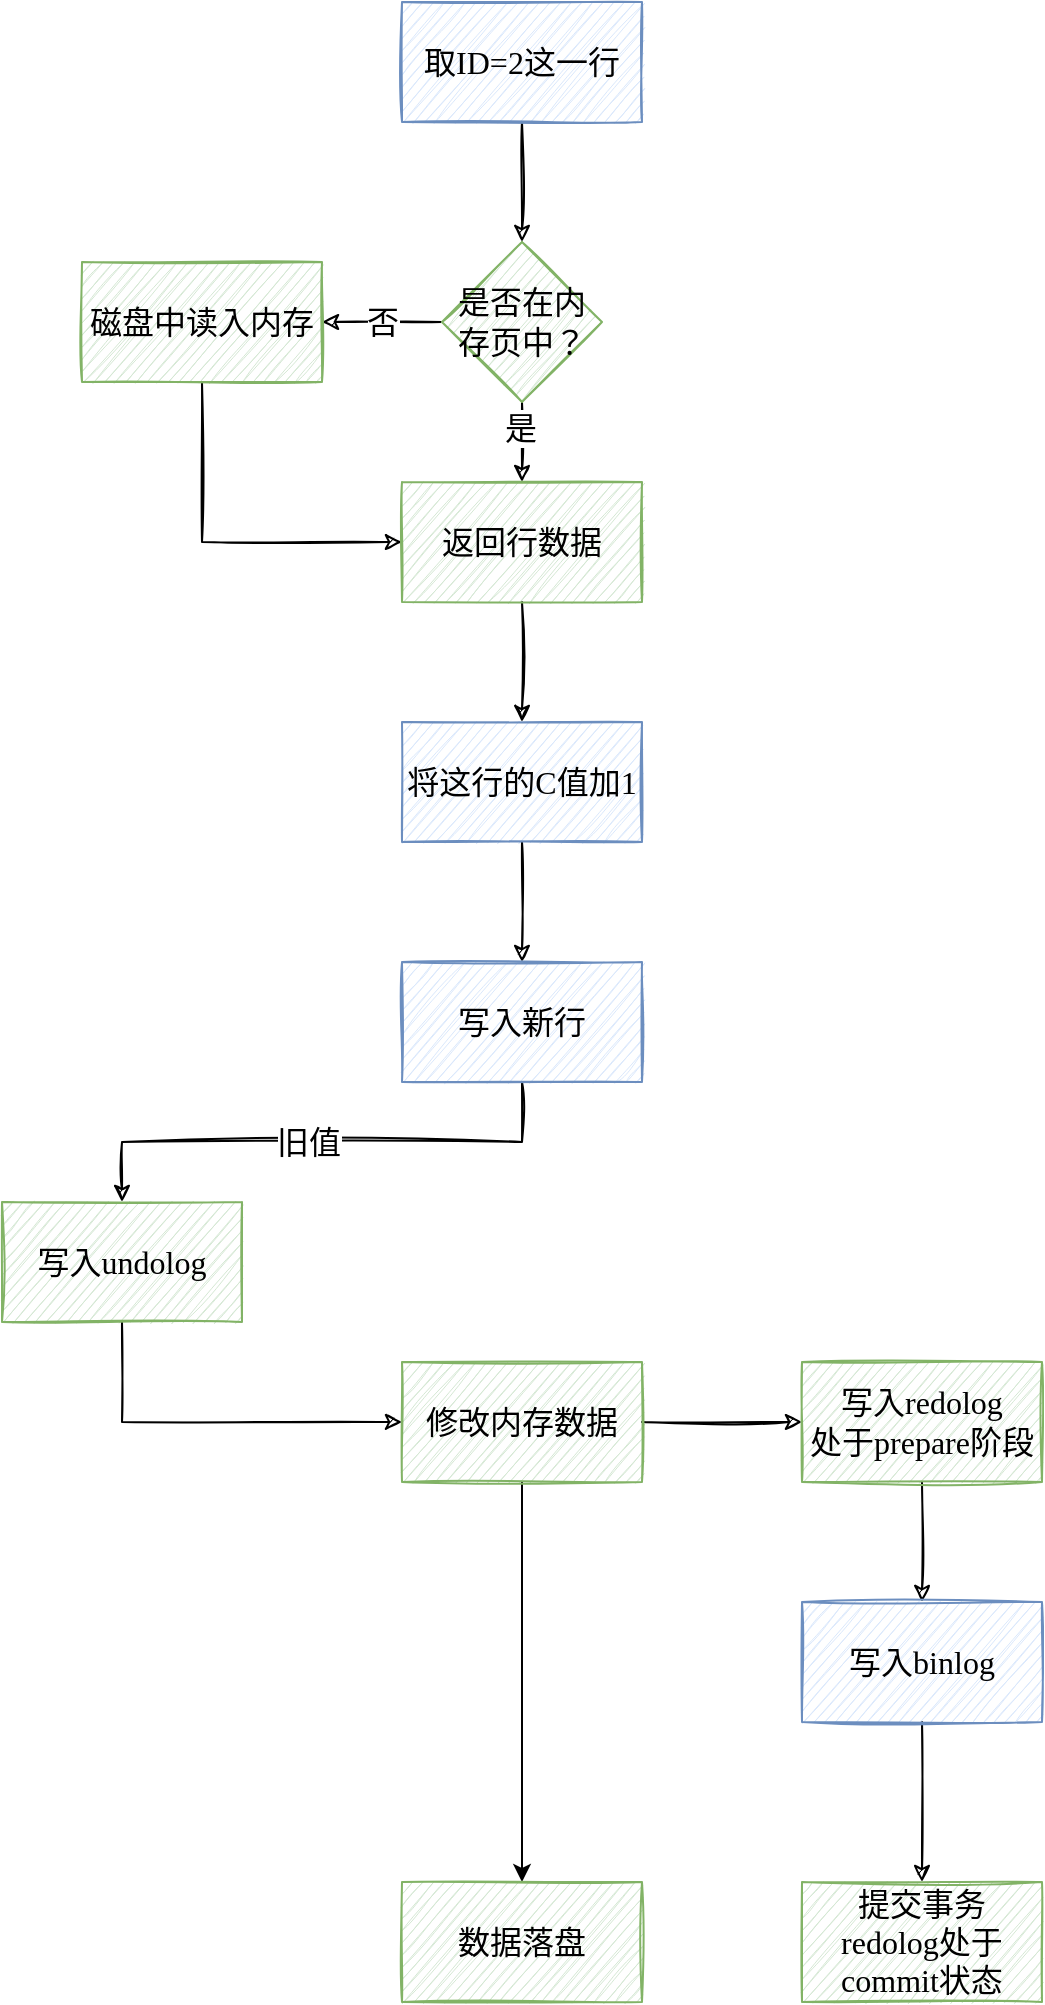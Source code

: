 <mxfile version="18.0.6" type="device"><diagram id="C5RBs43oDa-KdzZeNtuy" name="Page-1"><mxGraphModel dx="946" dy="610" grid="1" gridSize="10" guides="1" tooltips="1" connect="1" arrows="1" fold="1" page="1" pageScale="1" pageWidth="827" pageHeight="1169" math="0" shadow="0"><root><mxCell id="WIyWlLk6GJQsqaUBKTNV-0"/><mxCell id="WIyWlLk6GJQsqaUBKTNV-1" parent="WIyWlLk6GJQsqaUBKTNV-0"/><mxCell id="u5l1uieXcjNlXRtix8WD-2" value="" style="edgeStyle=orthogonalEdgeStyle;rounded=0;sketch=1;orthogonalLoop=1;jettySize=auto;html=1;fontFamily=Long Cang;fontSource=https%3A%2F%2Ffonts.googleapis.com%2Fcss%3Ffamily%3DLong%2BCang;fontSize=16;" parent="WIyWlLk6GJQsqaUBKTNV-1" source="u5l1uieXcjNlXRtix8WD-0" target="u5l1uieXcjNlXRtix8WD-1" edge="1"><mxGeometry relative="1" as="geometry"/></mxCell><mxCell id="u5l1uieXcjNlXRtix8WD-0" value="取ID=2这一行" style="rounded=0;whiteSpace=wrap;html=1;sketch=1;fontFamily=Long Cang;fontSource=https%3A%2F%2Ffonts.googleapis.com%2Fcss%3Ffamily%3DLong%2BCang;fontSize=16;fillColor=#dae8fc;strokeColor=#6c8ebf;" parent="WIyWlLk6GJQsqaUBKTNV-1" vertex="1"><mxGeometry x="280" y="40" width="120" height="60" as="geometry"/></mxCell><mxCell id="u5l1uieXcjNlXRtix8WD-4" value="" style="edgeStyle=orthogonalEdgeStyle;rounded=0;sketch=1;orthogonalLoop=1;jettySize=auto;html=1;fontFamily=Long Cang;fontSource=https%3A%2F%2Ffonts.googleapis.com%2Fcss%3Ffamily%3DLong%2BCang;fontSize=16;" parent="WIyWlLk6GJQsqaUBKTNV-1" source="u5l1uieXcjNlXRtix8WD-1" target="u5l1uieXcjNlXRtix8WD-3" edge="1"><mxGeometry relative="1" as="geometry"/></mxCell><mxCell id="u5l1uieXcjNlXRtix8WD-7" value="否" style="edgeLabel;html=1;align=center;verticalAlign=middle;resizable=0;points=[];fontSize=16;fontFamily=Long Cang;fontSource=https%3A%2F%2Ffonts.googleapis.com%2Fcss%3Ffamily%3DLong%2BCang;" parent="u5l1uieXcjNlXRtix8WD-4" vertex="1" connectable="0"><mxGeometry x="-0.3" y="3" relative="1" as="geometry"><mxPoint x="-9" y="-3" as="offset"/></mxGeometry></mxCell><mxCell id="u5l1uieXcjNlXRtix8WD-9" style="edgeStyle=orthogonalEdgeStyle;rounded=0;sketch=1;orthogonalLoop=1;jettySize=auto;html=1;exitX=0.5;exitY=1;exitDx=0;exitDy=0;entryX=0.5;entryY=0;entryDx=0;entryDy=0;fontFamily=Long Cang;fontSource=https%3A%2F%2Ffonts.googleapis.com%2Fcss%3Ffamily%3DLong%2BCang;fontSize=16;" parent="WIyWlLk6GJQsqaUBKTNV-1" source="u5l1uieXcjNlXRtix8WD-1" target="u5l1uieXcjNlXRtix8WD-5" edge="1"><mxGeometry relative="1" as="geometry"/></mxCell><mxCell id="u5l1uieXcjNlXRtix8WD-10" value="是" style="edgeLabel;html=1;align=center;verticalAlign=middle;resizable=0;points=[];fontSize=16;fontFamily=Long Cang;fontSource=https%3A%2F%2Ffonts.googleapis.com%2Fcss%3Ffamily%3DLong%2BCang;" parent="u5l1uieXcjNlXRtix8WD-9" vertex="1" connectable="0"><mxGeometry x="-0.375" y="-1" relative="1" as="geometry"><mxPoint as="offset"/></mxGeometry></mxCell><mxCell id="u5l1uieXcjNlXRtix8WD-1" value="是否在内存页中？" style="rhombus;whiteSpace=wrap;html=1;fontSize=16;fontFamily=Long Cang;rounded=0;sketch=1;fontSource=https%3A%2F%2Ffonts.googleapis.com%2Fcss%3Ffamily%3DLong%2BCang;fillColor=#d5e8d4;strokeColor=#82b366;" parent="WIyWlLk6GJQsqaUBKTNV-1" vertex="1"><mxGeometry x="300" y="160" width="80" height="80" as="geometry"/></mxCell><mxCell id="u5l1uieXcjNlXRtix8WD-6" value="" style="edgeStyle=orthogonalEdgeStyle;rounded=0;sketch=1;orthogonalLoop=1;jettySize=auto;html=1;fontFamily=Long Cang;fontSource=https%3A%2F%2Ffonts.googleapis.com%2Fcss%3Ffamily%3DLong%2BCang;fontSize=16;entryX=0;entryY=0.5;entryDx=0;entryDy=0;exitX=0.5;exitY=1;exitDx=0;exitDy=0;" parent="WIyWlLk6GJQsqaUBKTNV-1" source="u5l1uieXcjNlXRtix8WD-3" target="u5l1uieXcjNlXRtix8WD-5" edge="1"><mxGeometry relative="1" as="geometry"/></mxCell><mxCell id="u5l1uieXcjNlXRtix8WD-3" value="磁盘中读入内存" style="whiteSpace=wrap;html=1;fontSize=16;fontFamily=Long Cang;rounded=0;sketch=1;fontSource=https%3A%2F%2Ffonts.googleapis.com%2Fcss%3Ffamily%3DLong%2BCang;fillColor=#d5e8d4;strokeColor=#82b366;" parent="WIyWlLk6GJQsqaUBKTNV-1" vertex="1"><mxGeometry x="120" y="170" width="120" height="60" as="geometry"/></mxCell><mxCell id="u5l1uieXcjNlXRtix8WD-26" value="" style="edgeStyle=orthogonalEdgeStyle;rounded=0;sketch=1;orthogonalLoop=1;jettySize=auto;html=1;fontFamily=Long Cang;fontSource=https%3A%2F%2Ffonts.googleapis.com%2Fcss%3Ffamily%3DLong%2BCang;fontSize=16;" parent="WIyWlLk6GJQsqaUBKTNV-1" source="u5l1uieXcjNlXRtix8WD-5" target="u5l1uieXcjNlXRtix8WD-25" edge="1"><mxGeometry relative="1" as="geometry"/></mxCell><mxCell id="u5l1uieXcjNlXRtix8WD-5" value="返回行数据" style="whiteSpace=wrap;html=1;fontSize=16;fontFamily=Long Cang;rounded=0;sketch=1;fontSource=https%3A%2F%2Ffonts.googleapis.com%2Fcss%3Ffamily%3DLong%2BCang;fillColor=#d5e8d4;strokeColor=#82b366;" parent="WIyWlLk6GJQsqaUBKTNV-1" vertex="1"><mxGeometry x="280" y="280" width="120" height="60" as="geometry"/></mxCell><mxCell id="u5l1uieXcjNlXRtix8WD-19" value="" style="edgeStyle=orthogonalEdgeStyle;rounded=0;sketch=1;orthogonalLoop=1;jettySize=auto;html=1;fontFamily=Long Cang;fontSource=https%3A%2F%2Ffonts.googleapis.com%2Fcss%3Ffamily%3DLong%2BCang;fontSize=16;" parent="WIyWlLk6GJQsqaUBKTNV-1" source="u5l1uieXcjNlXRtix8WD-11" target="u5l1uieXcjNlXRtix8WD-18" edge="1"><mxGeometry relative="1" as="geometry"/></mxCell><mxCell id="uUqcuEG5CnSki9RliDKv-0" style="edgeStyle=orthogonalEdgeStyle;rounded=0;orthogonalLoop=1;jettySize=auto;html=1;exitX=0.5;exitY=1;exitDx=0;exitDy=0;" edge="1" parent="WIyWlLk6GJQsqaUBKTNV-1" source="u5l1uieXcjNlXRtix8WD-11" target="u5l1uieXcjNlXRtix8WD-22"><mxGeometry relative="1" as="geometry"/></mxCell><mxCell id="u5l1uieXcjNlXRtix8WD-11" value="修改内存数据" style="whiteSpace=wrap;html=1;fontSize=16;fontFamily=Long Cang;rounded=0;sketch=1;fontSource=https%3A%2F%2Ffonts.googleapis.com%2Fcss%3Ffamily%3DLong%2BCang;fillColor=#d5e8d4;strokeColor=#82b366;" parent="WIyWlLk6GJQsqaUBKTNV-1" vertex="1"><mxGeometry x="280" y="720" width="120" height="60" as="geometry"/></mxCell><mxCell id="u5l1uieXcjNlXRtix8WD-38" style="edgeStyle=orthogonalEdgeStyle;rounded=0;sketch=1;orthogonalLoop=1;jettySize=auto;html=1;exitX=0.5;exitY=1;exitDx=0;exitDy=0;entryX=0;entryY=0.5;entryDx=0;entryDy=0;fontFamily=Long Cang;fontSource=https%3A%2F%2Ffonts.googleapis.com%2Fcss%3Ffamily%3DLong%2BCang;fontSize=16;" parent="WIyWlLk6GJQsqaUBKTNV-1" source="u5l1uieXcjNlXRtix8WD-15" target="u5l1uieXcjNlXRtix8WD-11" edge="1"><mxGeometry relative="1" as="geometry"/></mxCell><mxCell id="u5l1uieXcjNlXRtix8WD-15" value="写入undolog" style="whiteSpace=wrap;html=1;fontSize=16;fontFamily=Long Cang;rounded=0;sketch=1;fontSource=https%3A%2F%2Ffonts.googleapis.com%2Fcss%3Ffamily%3DLong%2BCang;fillColor=#d5e8d4;strokeColor=#82b366;" parent="WIyWlLk6GJQsqaUBKTNV-1" vertex="1"><mxGeometry x="80" y="640" width="120" height="60" as="geometry"/></mxCell><mxCell id="u5l1uieXcjNlXRtix8WD-21" value="" style="edgeStyle=orthogonalEdgeStyle;rounded=0;sketch=1;orthogonalLoop=1;jettySize=auto;html=1;fontFamily=Long Cang;fontSource=https%3A%2F%2Ffonts.googleapis.com%2Fcss%3Ffamily%3DLong%2BCang;fontSize=16;" parent="WIyWlLk6GJQsqaUBKTNV-1" source="u5l1uieXcjNlXRtix8WD-18" target="u5l1uieXcjNlXRtix8WD-20" edge="1"><mxGeometry relative="1" as="geometry"/></mxCell><mxCell id="u5l1uieXcjNlXRtix8WD-18" value="写入redolog&lt;br&gt;处于prepare阶段" style="whiteSpace=wrap;html=1;fontSize=16;fontFamily=Long Cang;rounded=0;sketch=1;fontSource=https%3A%2F%2Ffonts.googleapis.com%2Fcss%3Ffamily%3DLong%2BCang;fillColor=#d5e8d4;strokeColor=#82b366;" parent="WIyWlLk6GJQsqaUBKTNV-1" vertex="1"><mxGeometry x="480" y="720" width="120" height="60" as="geometry"/></mxCell><mxCell id="u5l1uieXcjNlXRtix8WD-35" value="" style="edgeStyle=orthogonalEdgeStyle;rounded=0;sketch=1;orthogonalLoop=1;jettySize=auto;html=1;fontFamily=Long Cang;fontSource=https%3A%2F%2Ffonts.googleapis.com%2Fcss%3Ffamily%3DLong%2BCang;fontSize=16;" parent="WIyWlLk6GJQsqaUBKTNV-1" source="u5l1uieXcjNlXRtix8WD-20" target="u5l1uieXcjNlXRtix8WD-34" edge="1"><mxGeometry relative="1" as="geometry"/></mxCell><mxCell id="u5l1uieXcjNlXRtix8WD-20" value="写入binlog" style="whiteSpace=wrap;html=1;fontSize=16;fontFamily=Long Cang;rounded=0;sketch=1;fontSource=https%3A%2F%2Ffonts.googleapis.com%2Fcss%3Ffamily%3DLong%2BCang;fillColor=#dae8fc;strokeColor=#6c8ebf;" parent="WIyWlLk6GJQsqaUBKTNV-1" vertex="1"><mxGeometry x="480" y="840" width="120" height="60" as="geometry"/></mxCell><mxCell id="u5l1uieXcjNlXRtix8WD-22" value="数据落盘" style="whiteSpace=wrap;html=1;fontSize=16;fontFamily=Long Cang;rounded=0;sketch=1;fontSource=https%3A%2F%2Ffonts.googleapis.com%2Fcss%3Ffamily%3DLong%2BCang;fillColor=#d5e8d4;strokeColor=#82b366;" parent="WIyWlLk6GJQsqaUBKTNV-1" vertex="1"><mxGeometry x="280" y="980" width="120" height="60" as="geometry"/></mxCell><mxCell id="u5l1uieXcjNlXRtix8WD-28" value="" style="edgeStyle=orthogonalEdgeStyle;rounded=0;sketch=1;orthogonalLoop=1;jettySize=auto;html=1;fontFamily=Long Cang;fontSource=https%3A%2F%2Ffonts.googleapis.com%2Fcss%3Ffamily%3DLong%2BCang;fontSize=16;" parent="WIyWlLk6GJQsqaUBKTNV-1" source="u5l1uieXcjNlXRtix8WD-25" target="u5l1uieXcjNlXRtix8WD-27" edge="1"><mxGeometry relative="1" as="geometry"/></mxCell><mxCell id="u5l1uieXcjNlXRtix8WD-25" value="将这行的C值加1" style="whiteSpace=wrap;html=1;fontSize=16;fontFamily=Long Cang;rounded=0;sketch=1;fontSource=https%3A%2F%2Ffonts.googleapis.com%2Fcss%3Ffamily%3DLong%2BCang;fillColor=#dae8fc;strokeColor=#6c8ebf;" parent="WIyWlLk6GJQsqaUBKTNV-1" vertex="1"><mxGeometry x="280" y="400" width="120" height="60" as="geometry"/></mxCell><mxCell id="u5l1uieXcjNlXRtix8WD-33" style="edgeStyle=orthogonalEdgeStyle;rounded=0;sketch=1;orthogonalLoop=1;jettySize=auto;html=1;exitX=0.5;exitY=1;exitDx=0;exitDy=0;entryX=0.5;entryY=0;entryDx=0;entryDy=0;fontFamily=Long Cang;fontSource=https%3A%2F%2Ffonts.googleapis.com%2Fcss%3Ffamily%3DLong%2BCang;fontSize=16;" parent="WIyWlLk6GJQsqaUBKTNV-1" source="u5l1uieXcjNlXRtix8WD-27" target="u5l1uieXcjNlXRtix8WD-15" edge="1"><mxGeometry relative="1" as="geometry"/></mxCell><mxCell id="u5l1uieXcjNlXRtix8WD-37" value="旧值" style="edgeLabel;html=1;align=center;verticalAlign=middle;resizable=0;points=[];fontSize=16;fontFamily=Long Cang;" parent="u5l1uieXcjNlXRtix8WD-33" vertex="1" connectable="0"><mxGeometry x="0.324" relative="1" as="geometry"><mxPoint x="35" as="offset"/></mxGeometry></mxCell><mxCell id="u5l1uieXcjNlXRtix8WD-27" value="写入新行" style="whiteSpace=wrap;html=1;fontSize=16;fontFamily=Long Cang;rounded=0;sketch=1;fontSource=https%3A%2F%2Ffonts.googleapis.com%2Fcss%3Ffamily%3DLong%2BCang;fillColor=#dae8fc;strokeColor=#6c8ebf;" parent="WIyWlLk6GJQsqaUBKTNV-1" vertex="1"><mxGeometry x="280" y="520" width="120" height="60" as="geometry"/></mxCell><mxCell id="u5l1uieXcjNlXRtix8WD-34" value="提交事务&lt;br&gt;redolog处于commit状态" style="whiteSpace=wrap;html=1;fontSize=16;fontFamily=Long Cang;fillColor=#d5e8d4;strokeColor=#82b366;rounded=0;sketch=1;fontSource=https%3A%2F%2Ffonts.googleapis.com%2Fcss%3Ffamily%3DLong%2BCang;" parent="WIyWlLk6GJQsqaUBKTNV-1" vertex="1"><mxGeometry x="480" y="980" width="120" height="60" as="geometry"/></mxCell></root></mxGraphModel></diagram></mxfile>